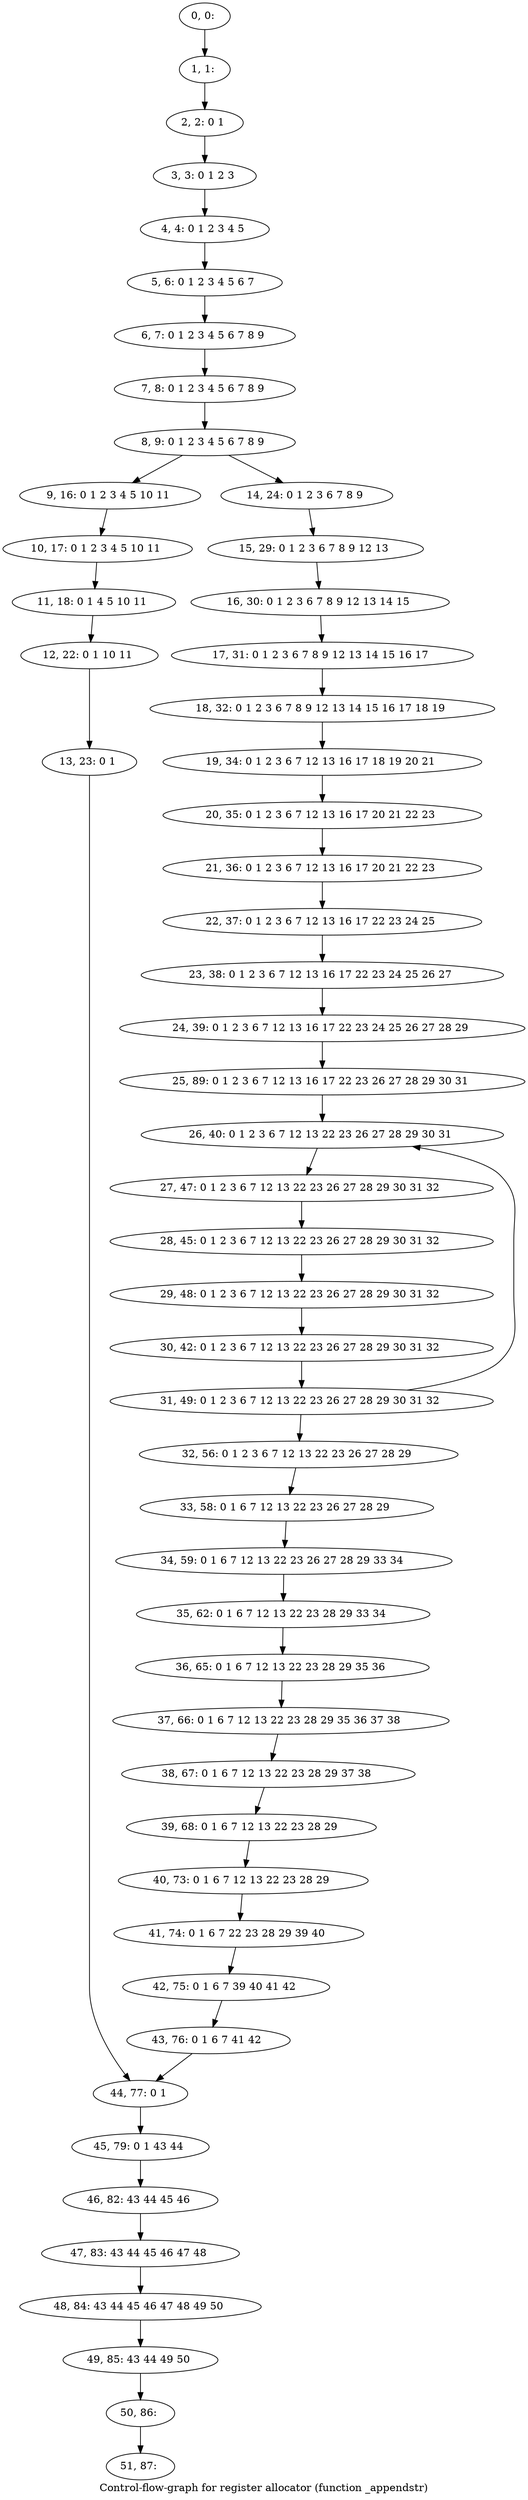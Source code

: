 digraph G {
graph [label="Control-flow-graph for register allocator (function _appendstr)"]
0[label="0, 0: "];
1[label="1, 1: "];
2[label="2, 2: 0 1 "];
3[label="3, 3: 0 1 2 3 "];
4[label="4, 4: 0 1 2 3 4 5 "];
5[label="5, 6: 0 1 2 3 4 5 6 7 "];
6[label="6, 7: 0 1 2 3 4 5 6 7 8 9 "];
7[label="7, 8: 0 1 2 3 4 5 6 7 8 9 "];
8[label="8, 9: 0 1 2 3 4 5 6 7 8 9 "];
9[label="9, 16: 0 1 2 3 4 5 10 11 "];
10[label="10, 17: 0 1 2 3 4 5 10 11 "];
11[label="11, 18: 0 1 4 5 10 11 "];
12[label="12, 22: 0 1 10 11 "];
13[label="13, 23: 0 1 "];
14[label="14, 24: 0 1 2 3 6 7 8 9 "];
15[label="15, 29: 0 1 2 3 6 7 8 9 12 13 "];
16[label="16, 30: 0 1 2 3 6 7 8 9 12 13 14 15 "];
17[label="17, 31: 0 1 2 3 6 7 8 9 12 13 14 15 16 17 "];
18[label="18, 32: 0 1 2 3 6 7 8 9 12 13 14 15 16 17 18 19 "];
19[label="19, 34: 0 1 2 3 6 7 12 13 16 17 18 19 20 21 "];
20[label="20, 35: 0 1 2 3 6 7 12 13 16 17 20 21 22 23 "];
21[label="21, 36: 0 1 2 3 6 7 12 13 16 17 20 21 22 23 "];
22[label="22, 37: 0 1 2 3 6 7 12 13 16 17 22 23 24 25 "];
23[label="23, 38: 0 1 2 3 6 7 12 13 16 17 22 23 24 25 26 27 "];
24[label="24, 39: 0 1 2 3 6 7 12 13 16 17 22 23 24 25 26 27 28 29 "];
25[label="25, 89: 0 1 2 3 6 7 12 13 16 17 22 23 26 27 28 29 30 31 "];
26[label="26, 40: 0 1 2 3 6 7 12 13 22 23 26 27 28 29 30 31 "];
27[label="27, 47: 0 1 2 3 6 7 12 13 22 23 26 27 28 29 30 31 32 "];
28[label="28, 45: 0 1 2 3 6 7 12 13 22 23 26 27 28 29 30 31 32 "];
29[label="29, 48: 0 1 2 3 6 7 12 13 22 23 26 27 28 29 30 31 32 "];
30[label="30, 42: 0 1 2 3 6 7 12 13 22 23 26 27 28 29 30 31 32 "];
31[label="31, 49: 0 1 2 3 6 7 12 13 22 23 26 27 28 29 30 31 32 "];
32[label="32, 56: 0 1 2 3 6 7 12 13 22 23 26 27 28 29 "];
33[label="33, 58: 0 1 6 7 12 13 22 23 26 27 28 29 "];
34[label="34, 59: 0 1 6 7 12 13 22 23 26 27 28 29 33 34 "];
35[label="35, 62: 0 1 6 7 12 13 22 23 28 29 33 34 "];
36[label="36, 65: 0 1 6 7 12 13 22 23 28 29 35 36 "];
37[label="37, 66: 0 1 6 7 12 13 22 23 28 29 35 36 37 38 "];
38[label="38, 67: 0 1 6 7 12 13 22 23 28 29 37 38 "];
39[label="39, 68: 0 1 6 7 12 13 22 23 28 29 "];
40[label="40, 73: 0 1 6 7 12 13 22 23 28 29 "];
41[label="41, 74: 0 1 6 7 22 23 28 29 39 40 "];
42[label="42, 75: 0 1 6 7 39 40 41 42 "];
43[label="43, 76: 0 1 6 7 41 42 "];
44[label="44, 77: 0 1 "];
45[label="45, 79: 0 1 43 44 "];
46[label="46, 82: 43 44 45 46 "];
47[label="47, 83: 43 44 45 46 47 48 "];
48[label="48, 84: 43 44 45 46 47 48 49 50 "];
49[label="49, 85: 43 44 49 50 "];
50[label="50, 86: "];
51[label="51, 87: "];
0->1 ;
1->2 ;
2->3 ;
3->4 ;
4->5 ;
5->6 ;
6->7 ;
7->8 ;
8->9 ;
8->14 ;
9->10 ;
10->11 ;
11->12 ;
12->13 ;
13->44 ;
14->15 ;
15->16 ;
16->17 ;
17->18 ;
18->19 ;
19->20 ;
20->21 ;
21->22 ;
22->23 ;
23->24 ;
24->25 ;
25->26 ;
26->27 ;
27->28 ;
28->29 ;
29->30 ;
30->31 ;
31->32 ;
31->26 ;
32->33 ;
33->34 ;
34->35 ;
35->36 ;
36->37 ;
37->38 ;
38->39 ;
39->40 ;
40->41 ;
41->42 ;
42->43 ;
43->44 ;
44->45 ;
45->46 ;
46->47 ;
47->48 ;
48->49 ;
49->50 ;
50->51 ;
}
